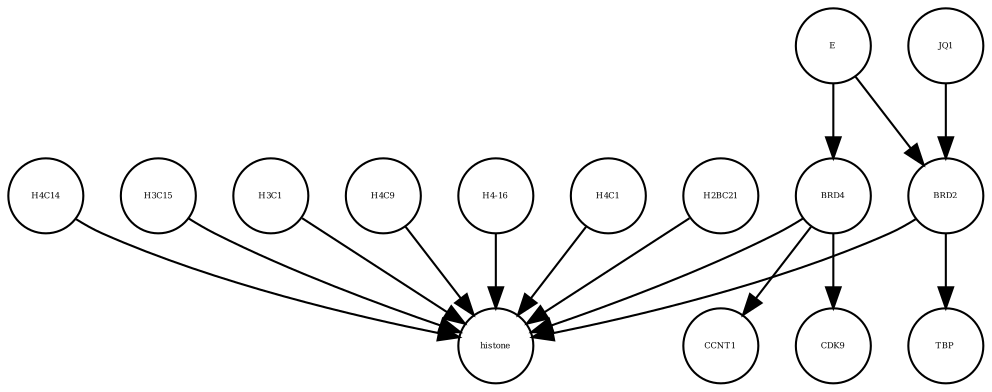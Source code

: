 strict digraph  {
H3C15 [annotation="", bipartite=0, cls=macromolecule, fontsize=4, label=H3C15, shape=circle];
H3C1 [annotation="", bipartite=0, cls=macromolecule, fontsize=4, label=H3C1, shape=circle];
H4C9 [annotation="", bipartite=0, cls=macromolecule, fontsize=4, label=H4C9, shape=circle];
"H4-16" [annotation="", bipartite=0, cls=macromolecule, fontsize=4, label="H4-16", shape=circle];
JQ1 [annotation="", bipartite=0, cls=macromolecule, fontsize=4, label=JQ1, shape=circle];
H4C1 [annotation="", bipartite=0, cls=macromolecule, fontsize=4, label=H4C1, shape=circle];
BRD4 [annotation="", bipartite=0, cls=macromolecule, fontsize=4, label=BRD4, shape=circle];
histone [annotation="", bipartite=0, cls=complex, fontsize=4, label=histone, shape=circle];
H2BC21 [annotation="", bipartite=0, cls=macromolecule, fontsize=4, label=H2BC21, shape=circle];
E [annotation=urn_miriam_ncbiprotein_BCD58755, bipartite=0, cls=macromolecule, fontsize=4, label=E, shape=circle];
TBP [annotation="", bipartite=0, cls=macromolecule, fontsize=4, label=TBP, shape=circle];
CCNT1 [annotation="", bipartite=0, cls=macromolecule, fontsize=4, label=CCNT1, shape=circle];
H4C14 [annotation="", bipartite=0, cls=macromolecule, fontsize=4, label=H4C14, shape=circle];
BRD2 [annotation="", bipartite=0, cls=macromolecule, fontsize=4, label=BRD2, shape=circle];
CDK9 [annotation="", bipartite=0, cls=macromolecule, fontsize=4, label=CDK9, shape=circle];
H3C15 -> histone  [annotation="", interaction_type=production];
H3C1 -> histone  [annotation="", interaction_type=production];
H4C9 -> histone  [annotation="", interaction_type=production];
"H4-16" -> histone  [annotation="", interaction_type=production];
JQ1 -> BRD2  [annotation="urn_miriam_doi_10.1038%2Fs41586-020-2286-9|urn_miriam_doi_10.1080%2F15592294.2018.1469891", interaction_type=inhibition];
H4C1 -> histone  [annotation="", interaction_type=production];
BRD4 -> CDK9  [annotation=urn_miriam_taxonomy_10090, interaction_type=catalysis];
BRD4 -> CCNT1  [annotation="", interaction_type=catalysis];
BRD4 -> histone  [annotation="urn_miriam_doi_10.1038%2Fnsmb.3228.|urn_miriam_doi_10.1016%2Fj.molcel.2008.01.018", interaction_type=catalysis];
H2BC21 -> histone  [annotation="", interaction_type=production];
E -> BRD4  [annotation="urn_miriam_doi_10.1038%2Fs41586-020-2286-9", interaction_type=inhibition];
E -> BRD2  [annotation="urn_miriam_doi_10.1038%2Fs41586-020-2286-9|urn_miriam_doi_10.1080%2F15592294.2018.1469891", interaction_type=inhibition];
H4C14 -> histone  [annotation="", interaction_type=production];
BRD2 -> histone  [annotation="urn_miriam_doi_10.1038%2Fnsmb.3228.|urn_miriam_doi_10.1016%2Fj.molcel.2008.01.018", interaction_type=catalysis];
BRD2 -> TBP  [annotation="urn_miriam_doi_10.1007%2Fs11010-006-9223-6", interaction_type=catalysis];
}
